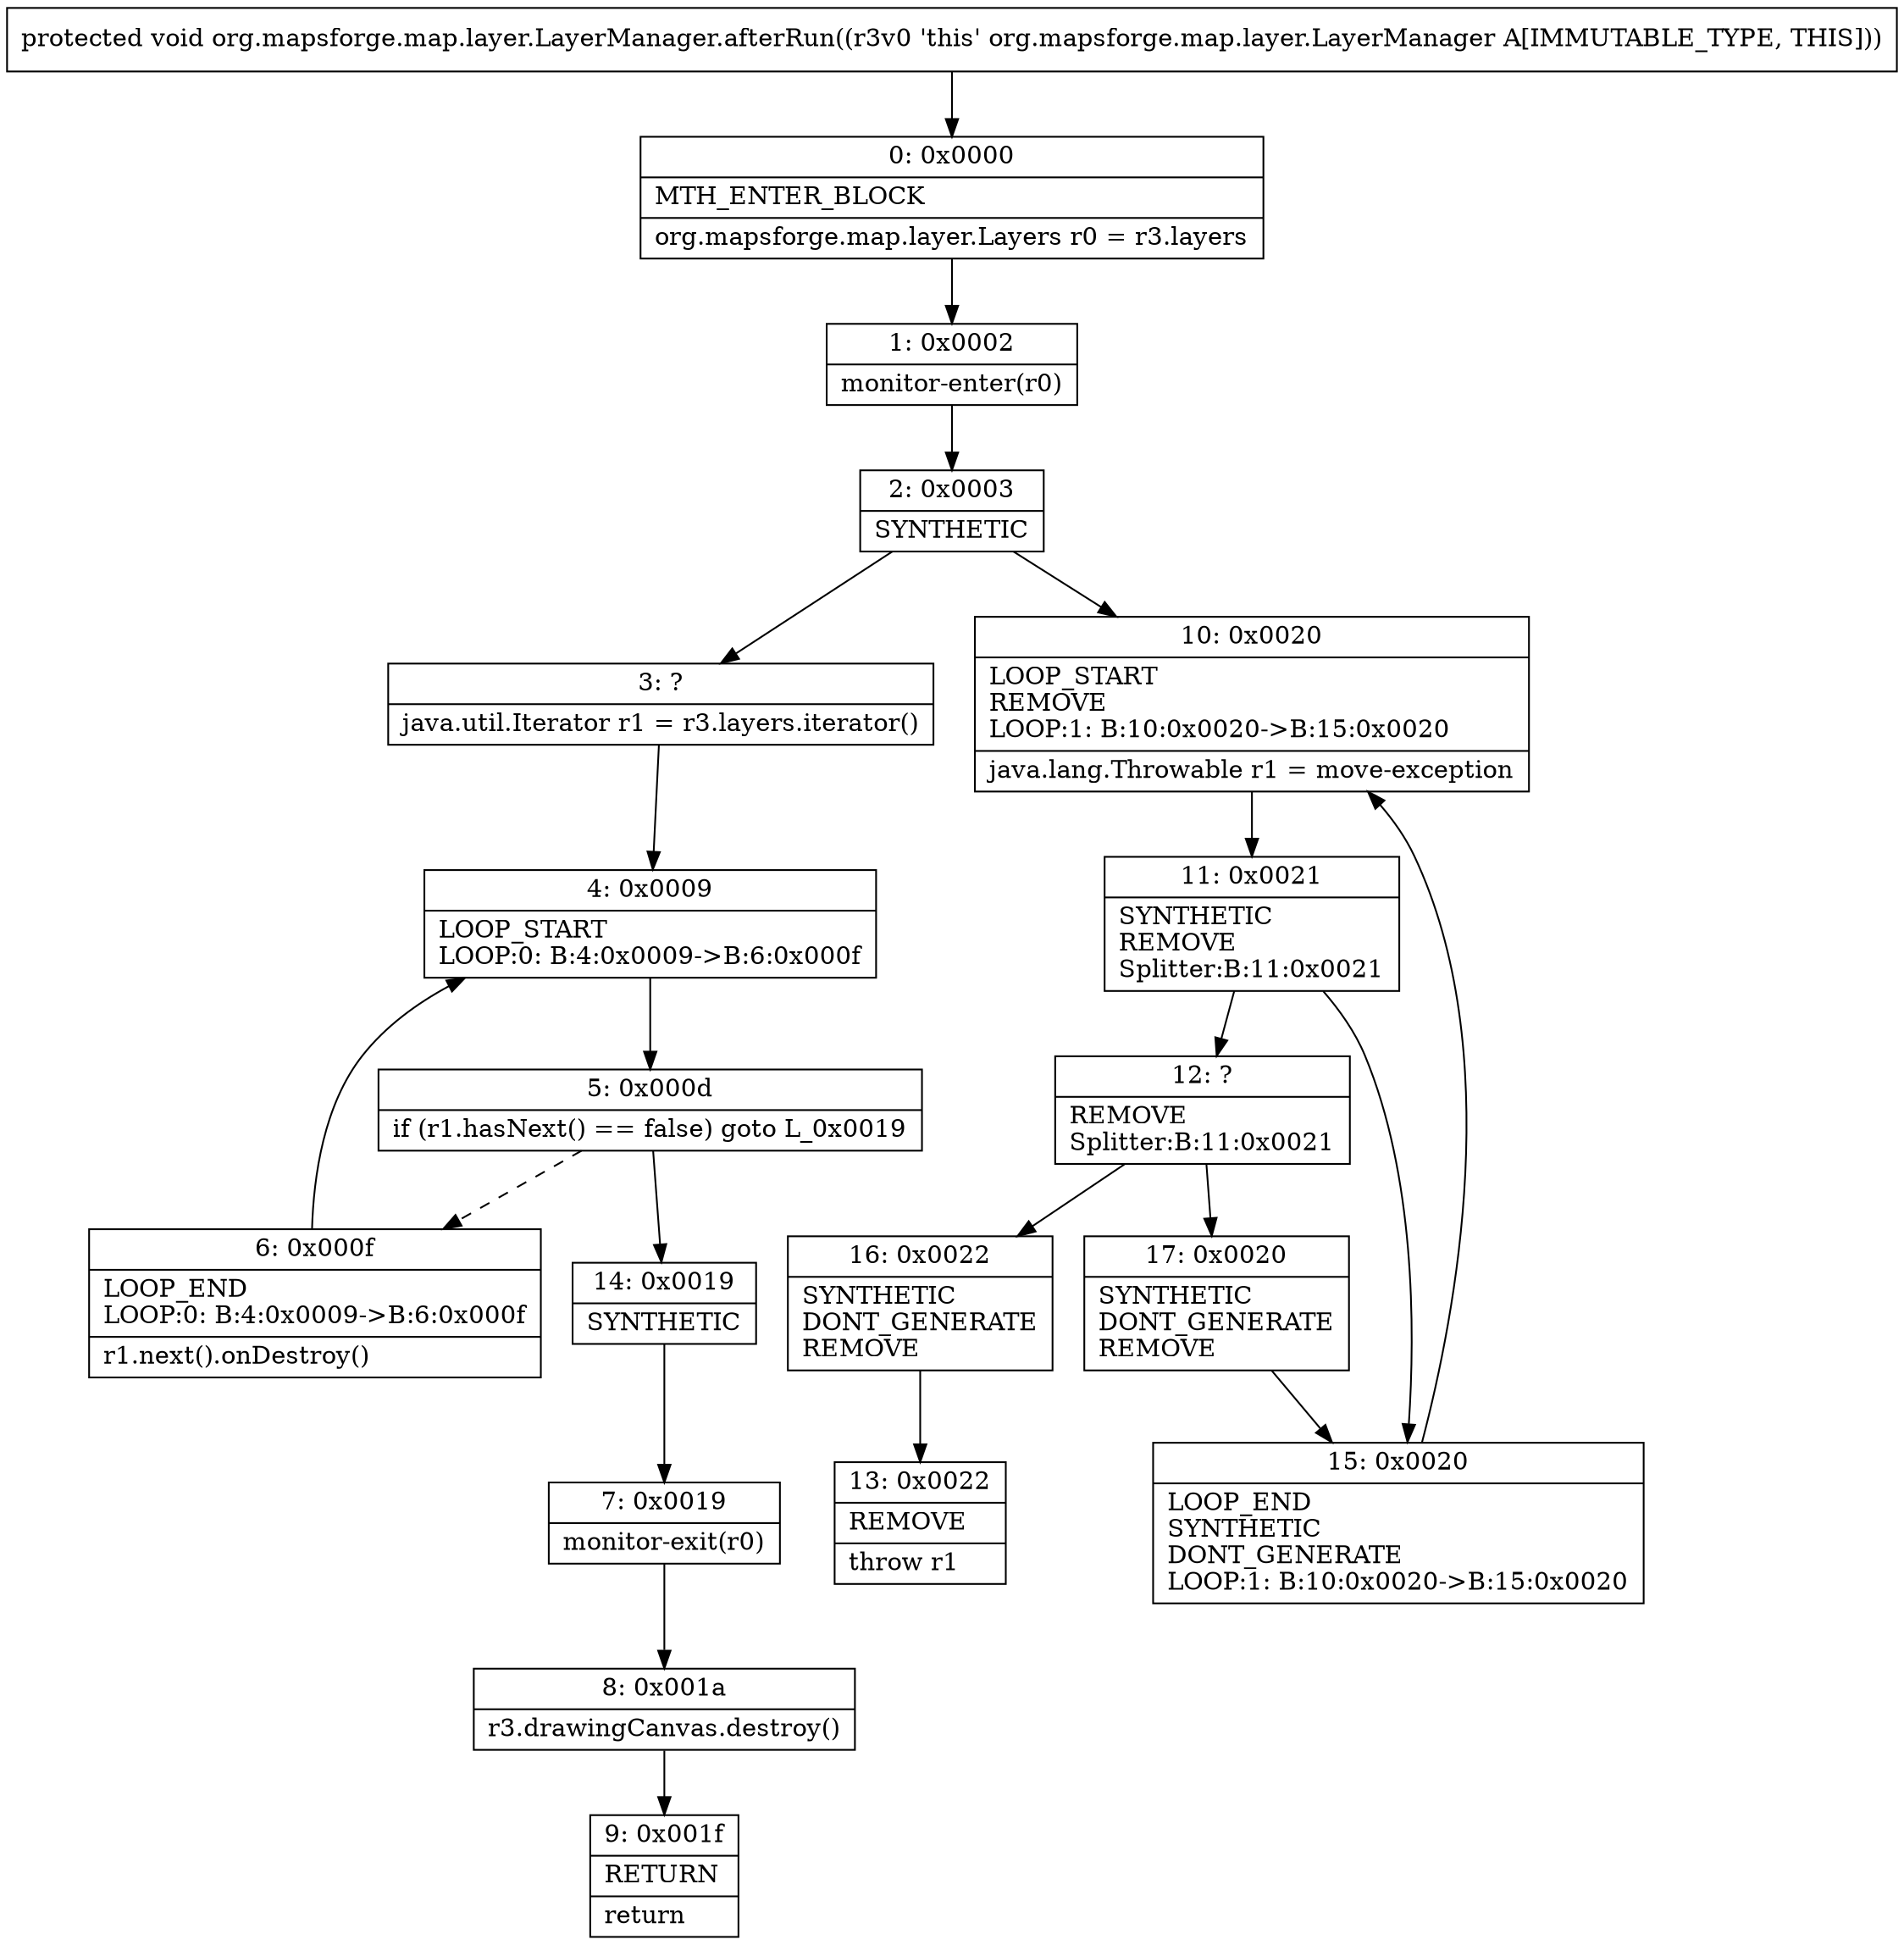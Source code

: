 digraph "CFG fororg.mapsforge.map.layer.LayerManager.afterRun()V" {
Node_0 [shape=record,label="{0\:\ 0x0000|MTH_ENTER_BLOCK\l|org.mapsforge.map.layer.Layers r0 = r3.layers\l}"];
Node_1 [shape=record,label="{1\:\ 0x0002|monitor\-enter(r0)\l}"];
Node_2 [shape=record,label="{2\:\ 0x0003|SYNTHETIC\l}"];
Node_3 [shape=record,label="{3\:\ ?|java.util.Iterator r1 = r3.layers.iterator()\l}"];
Node_4 [shape=record,label="{4\:\ 0x0009|LOOP_START\lLOOP:0: B:4:0x0009\-\>B:6:0x000f\l}"];
Node_5 [shape=record,label="{5\:\ 0x000d|if (r1.hasNext() == false) goto L_0x0019\l}"];
Node_6 [shape=record,label="{6\:\ 0x000f|LOOP_END\lLOOP:0: B:4:0x0009\-\>B:6:0x000f\l|r1.next().onDestroy()\l}"];
Node_7 [shape=record,label="{7\:\ 0x0019|monitor\-exit(r0)\l}"];
Node_8 [shape=record,label="{8\:\ 0x001a|r3.drawingCanvas.destroy()\l}"];
Node_9 [shape=record,label="{9\:\ 0x001f|RETURN\l|return\l}"];
Node_10 [shape=record,label="{10\:\ 0x0020|LOOP_START\lREMOVE\lLOOP:1: B:10:0x0020\-\>B:15:0x0020\l|java.lang.Throwable r1 = move\-exception\l}"];
Node_11 [shape=record,label="{11\:\ 0x0021|SYNTHETIC\lREMOVE\lSplitter:B:11:0x0021\l}"];
Node_12 [shape=record,label="{12\:\ ?|REMOVE\lSplitter:B:11:0x0021\l}"];
Node_13 [shape=record,label="{13\:\ 0x0022|REMOVE\l|throw r1\l}"];
Node_14 [shape=record,label="{14\:\ 0x0019|SYNTHETIC\l}"];
Node_15 [shape=record,label="{15\:\ 0x0020|LOOP_END\lSYNTHETIC\lDONT_GENERATE\lLOOP:1: B:10:0x0020\-\>B:15:0x0020\l}"];
Node_16 [shape=record,label="{16\:\ 0x0022|SYNTHETIC\lDONT_GENERATE\lREMOVE\l}"];
Node_17 [shape=record,label="{17\:\ 0x0020|SYNTHETIC\lDONT_GENERATE\lREMOVE\l}"];
MethodNode[shape=record,label="{protected void org.mapsforge.map.layer.LayerManager.afterRun((r3v0 'this' org.mapsforge.map.layer.LayerManager A[IMMUTABLE_TYPE, THIS])) }"];
MethodNode -> Node_0;
Node_0 -> Node_1;
Node_1 -> Node_2;
Node_2 -> Node_3;
Node_2 -> Node_10;
Node_3 -> Node_4;
Node_4 -> Node_5;
Node_5 -> Node_6[style=dashed];
Node_5 -> Node_14;
Node_6 -> Node_4;
Node_7 -> Node_8;
Node_8 -> Node_9;
Node_10 -> Node_11;
Node_11 -> Node_12;
Node_11 -> Node_15;
Node_12 -> Node_16;
Node_12 -> Node_17;
Node_14 -> Node_7;
Node_15 -> Node_10;
Node_16 -> Node_13;
Node_17 -> Node_15;
}

